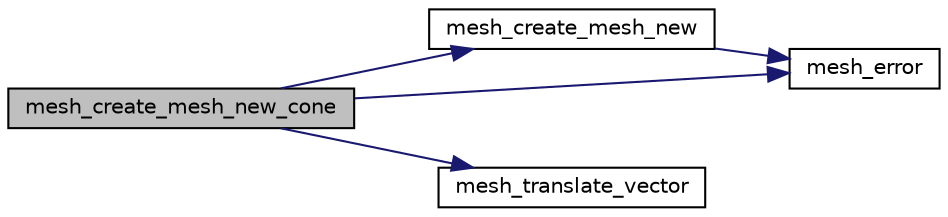 digraph "mesh_create_mesh_new_cone"
{
  edge [fontname="Helvetica",fontsize="10",labelfontname="Helvetica",labelfontsize="10"];
  node [fontname="Helvetica",fontsize="10",shape=record];
  rankdir="LR";
  Node1 [label="mesh_create_mesh_new_cone",height=0.2,width=0.4,color="black", fillcolor="grey75", style="filled", fontcolor="black"];
  Node1 -> Node2 [color="midnightblue",fontsize="10",style="solid",fontname="Helvetica"];
  Node2 [label="mesh_create_mesh_new",height=0.2,width=0.4,color="black", fillcolor="white", style="filled",URL="$meshcreate_8c.html#ac84ad979c868a2fb0f1a89aa2c56e2a7",tooltip="Creates a new mesh. "];
  Node2 -> Node3 [color="midnightblue",fontsize="10",style="solid",fontname="Helvetica"];
  Node3 [label="mesh_error",height=0.2,width=0.4,color="black", fillcolor="white", style="filled",URL="$mesherror_8c.html#ae7b8a7a865a69704e4ed00410111749a",tooltip="Displays error message and exits. "];
  Node1 -> Node3 [color="midnightblue",fontsize="10",style="solid",fontname="Helvetica"];
  Node1 -> Node4 [color="midnightblue",fontsize="10",style="solid",fontname="Helvetica"];
  Node4 [label="mesh_translate_vector",height=0.2,width=0.4,color="black", fillcolor="white", style="filled",URL="$meshtransform_8c.html#a2922bc63296fdeeeeee474f7f82132d3",tooltip="Translates a mesh by a given 3-d vector. "];
}

